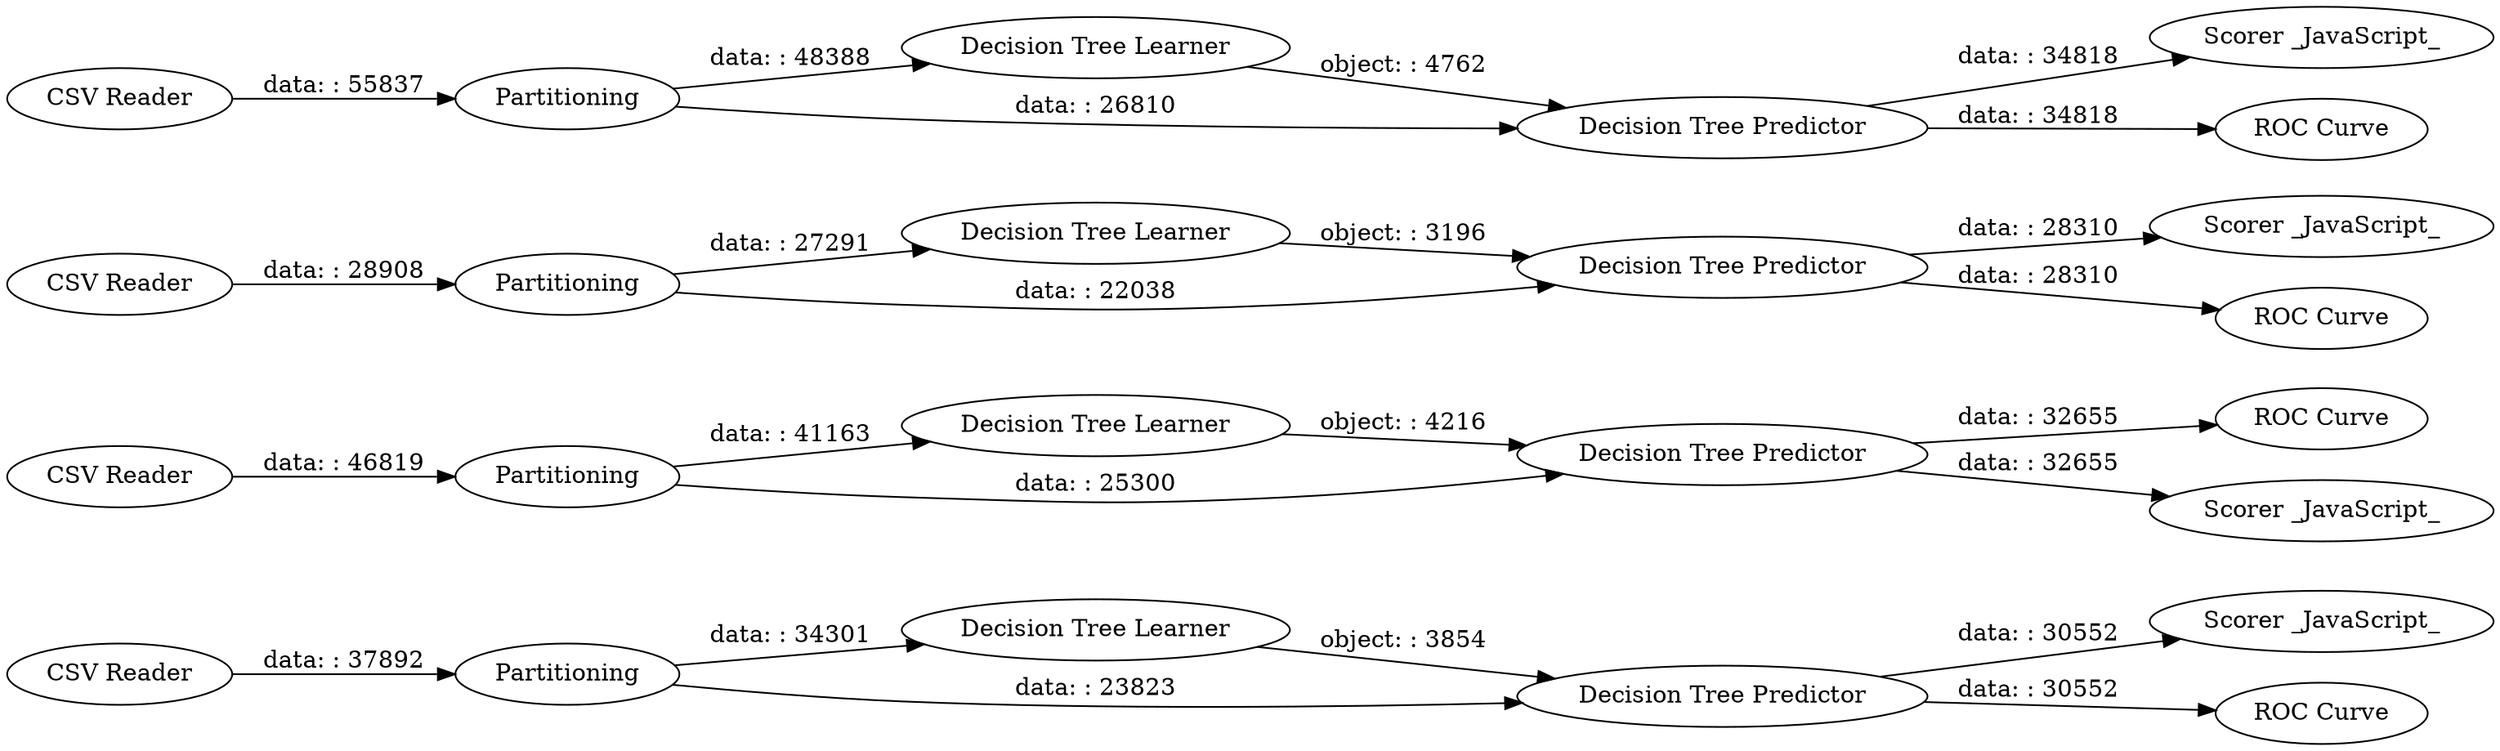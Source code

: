 digraph {
	"5182504773343159827_78" [label="Decision Tree Learner"]
	"5182504773343159827_72" [label="CSV Reader"]
	"5182504773343159827_63" [label=Partitioning]
	"5182504773343159827_80" [label=Partitioning]
	"5182504773343159827_79" [label="Decision Tree Learner"]
	"5182504773343159827_75" [label=Partitioning]
	"5182504773343159827_84" [label="Scorer _JavaScript_"]
	"5182504773343159827_71" [label="CSV Reader"]
	"5182504773343159827_64" [label="Decision Tree Learner"]
	"5182504773343159827_77" [label="Scorer _JavaScript_"]
	"5182504773343159827_82" [label="ROC Curve"]
	"5182504773343159827_86" [label="ROC Curve"]
	"5182504773343159827_69" [label="Scorer _JavaScript_"]
	"5182504773343159827_65" [label="Decision Tree Predictor"]
	"5182504773343159827_88" [label="Decision Tree Learner"]
	"5182504773343159827_68" [label="ROC Curve"]
	"5182504773343159827_83" [label="Decision Tree Predictor"]
	"5182504773343159827_73" [label="CSV Reader"]
	"5182504773343159827_74" [label="ROC Curve"]
	"5182504773343159827_85" [label="Decision Tree Predictor"]
	"5182504773343159827_87" [label=Partitioning]
	"5182504773343159827_70" [label="CSV Reader"]
	"5182504773343159827_76" [label="Decision Tree Predictor"]
	"5182504773343159827_81" [label="Scorer _JavaScript_"]
	"5182504773343159827_65" -> "5182504773343159827_68" [label="data: : 28310"]
	"5182504773343159827_64" -> "5182504773343159827_65" [label="object: : 3196"]
	"5182504773343159827_87" -> "5182504773343159827_85" [label="data: : 26810"]
	"5182504773343159827_75" -> "5182504773343159827_76" [label="data: : 23823"]
	"5182504773343159827_88" -> "5182504773343159827_85" [label="object: : 4762"]
	"5182504773343159827_85" -> "5182504773343159827_84" [label="data: : 34818"]
	"5182504773343159827_78" -> "5182504773343159827_76" [label="object: : 3854"]
	"5182504773343159827_71" -> "5182504773343159827_75" [label="data: : 37892"]
	"5182504773343159827_73" -> "5182504773343159827_87" [label="data: : 55837"]
	"5182504773343159827_83" -> "5182504773343159827_82" [label="data: : 32655"]
	"5182504773343159827_63" -> "5182504773343159827_65" [label="data: : 22038"]
	"5182504773343159827_79" -> "5182504773343159827_83" [label="object: : 4216"]
	"5182504773343159827_85" -> "5182504773343159827_86" [label="data: : 34818"]
	"5182504773343159827_83" -> "5182504773343159827_81" [label="data: : 32655"]
	"5182504773343159827_80" -> "5182504773343159827_83" [label="data: : 25300"]
	"5182504773343159827_70" -> "5182504773343159827_63" [label="data: : 28908"]
	"5182504773343159827_63" -> "5182504773343159827_64" [label="data: : 27291"]
	"5182504773343159827_72" -> "5182504773343159827_80" [label="data: : 46819"]
	"5182504773343159827_76" -> "5182504773343159827_74" [label="data: : 30552"]
	"5182504773343159827_76" -> "5182504773343159827_77" [label="data: : 30552"]
	"5182504773343159827_65" -> "5182504773343159827_69" [label="data: : 28310"]
	"5182504773343159827_87" -> "5182504773343159827_88" [label="data: : 48388"]
	"5182504773343159827_80" -> "5182504773343159827_79" [label="data: : 41163"]
	"5182504773343159827_75" -> "5182504773343159827_78" [label="data: : 34301"]
	rankdir=LR
}
